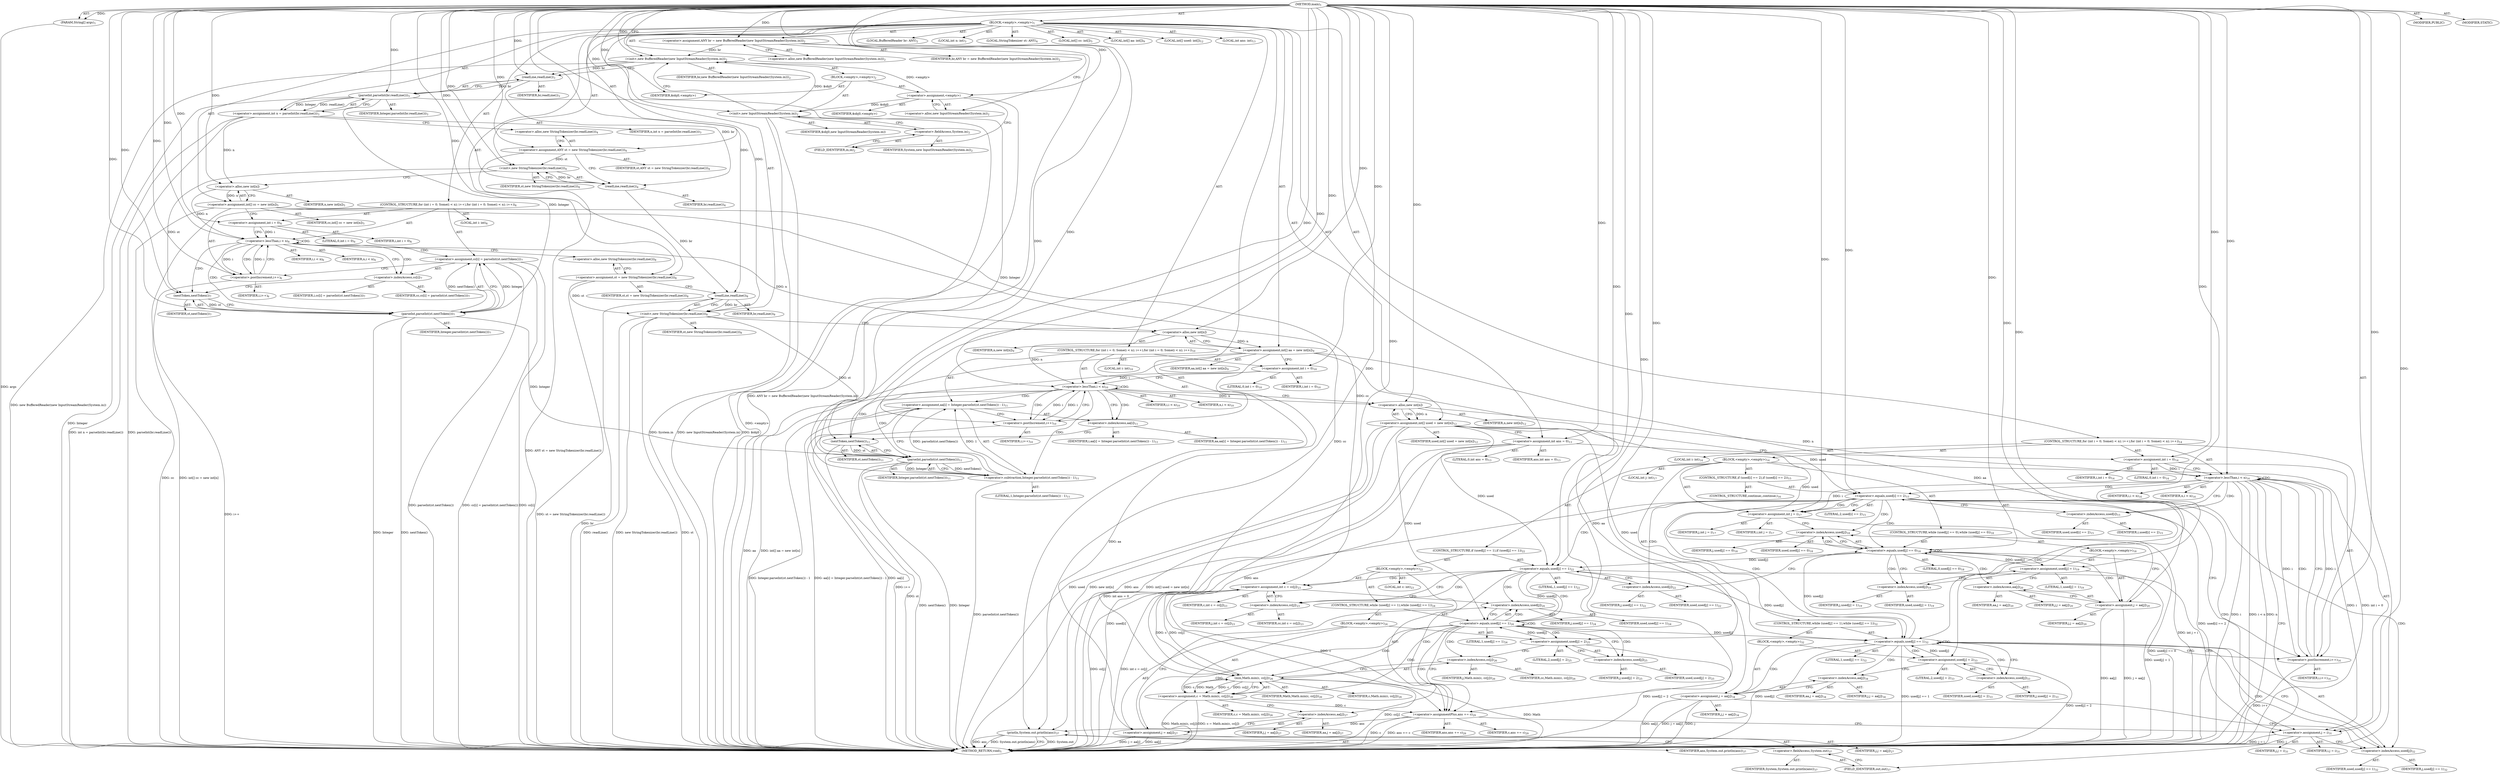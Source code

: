 digraph "main" {  
"22" [label = <(METHOD,main)<SUB>1</SUB>> ]
"23" [label = <(PARAM,String[] args)<SUB>1</SUB>> ]
"24" [label = <(BLOCK,&lt;empty&gt;,&lt;empty&gt;)<SUB>1</SUB>> ]
"4" [label = <(LOCAL,BufferedReader br: ANY)<SUB>2</SUB>> ]
"25" [label = <(&lt;operator&gt;.assignment,ANY br = new BufferedReader(new InputStreamReader(System.in)))<SUB>2</SUB>> ]
"26" [label = <(IDENTIFIER,br,ANY br = new BufferedReader(new InputStreamReader(System.in)))<SUB>2</SUB>> ]
"27" [label = <(&lt;operator&gt;.alloc,new BufferedReader(new InputStreamReader(System.in)))<SUB>2</SUB>> ]
"28" [label = <(&lt;init&gt;,new BufferedReader(new InputStreamReader(System.in)))<SUB>2</SUB>> ]
"3" [label = <(IDENTIFIER,br,new BufferedReader(new InputStreamReader(System.in)))<SUB>2</SUB>> ]
"29" [label = <(BLOCK,&lt;empty&gt;,&lt;empty&gt;)<SUB>2</SUB>> ]
"30" [label = <(&lt;operator&gt;.assignment,&lt;empty&gt;)> ]
"31" [label = <(IDENTIFIER,$obj0,&lt;empty&gt;)> ]
"32" [label = <(&lt;operator&gt;.alloc,new InputStreamReader(System.in))<SUB>2</SUB>> ]
"33" [label = <(&lt;init&gt;,new InputStreamReader(System.in))<SUB>2</SUB>> ]
"34" [label = <(IDENTIFIER,$obj0,new InputStreamReader(System.in))> ]
"35" [label = <(&lt;operator&gt;.fieldAccess,System.in)<SUB>2</SUB>> ]
"36" [label = <(IDENTIFIER,System,new InputStreamReader(System.in))<SUB>2</SUB>> ]
"37" [label = <(FIELD_IDENTIFIER,in,in)<SUB>2</SUB>> ]
"38" [label = <(IDENTIFIER,$obj0,&lt;empty&gt;)> ]
"39" [label = <(LOCAL,int n: int)<SUB>3</SUB>> ]
"40" [label = <(&lt;operator&gt;.assignment,int n = parseInt(br.readLine()))<SUB>3</SUB>> ]
"41" [label = <(IDENTIFIER,n,int n = parseInt(br.readLine()))<SUB>3</SUB>> ]
"42" [label = <(parseInt,parseInt(br.readLine()))<SUB>3</SUB>> ]
"43" [label = <(IDENTIFIER,Integer,parseInt(br.readLine()))<SUB>3</SUB>> ]
"44" [label = <(readLine,readLine())<SUB>3</SUB>> ]
"45" [label = <(IDENTIFIER,br,readLine())<SUB>3</SUB>> ]
"6" [label = <(LOCAL,StringTokenizer st: ANY)<SUB>4</SUB>> ]
"46" [label = <(&lt;operator&gt;.assignment,ANY st = new StringTokenizer(br.readLine()))<SUB>4</SUB>> ]
"47" [label = <(IDENTIFIER,st,ANY st = new StringTokenizer(br.readLine()))<SUB>4</SUB>> ]
"48" [label = <(&lt;operator&gt;.alloc,new StringTokenizer(br.readLine()))<SUB>4</SUB>> ]
"49" [label = <(&lt;init&gt;,new StringTokenizer(br.readLine()))<SUB>4</SUB>> ]
"5" [label = <(IDENTIFIER,st,new StringTokenizer(br.readLine()))<SUB>4</SUB>> ]
"50" [label = <(readLine,readLine())<SUB>4</SUB>> ]
"51" [label = <(IDENTIFIER,br,readLine())<SUB>4</SUB>> ]
"52" [label = <(LOCAL,int[] cc: int[])<SUB>5</SUB>> ]
"53" [label = <(&lt;operator&gt;.assignment,int[] cc = new int[n])<SUB>5</SUB>> ]
"54" [label = <(IDENTIFIER,cc,int[] cc = new int[n])<SUB>5</SUB>> ]
"55" [label = <(&lt;operator&gt;.alloc,new int[n])> ]
"56" [label = <(IDENTIFIER,n,new int[n])<SUB>5</SUB>> ]
"57" [label = <(CONTROL_STRUCTURE,for (int i = 0; Some(i &lt; n); i++),for (int i = 0; Some(i &lt; n); i++))<SUB>6</SUB>> ]
"58" [label = <(LOCAL,int i: int)<SUB>6</SUB>> ]
"59" [label = <(&lt;operator&gt;.assignment,int i = 0)<SUB>6</SUB>> ]
"60" [label = <(IDENTIFIER,i,int i = 0)<SUB>6</SUB>> ]
"61" [label = <(LITERAL,0,int i = 0)<SUB>6</SUB>> ]
"62" [label = <(&lt;operator&gt;.lessThan,i &lt; n)<SUB>6</SUB>> ]
"63" [label = <(IDENTIFIER,i,i &lt; n)<SUB>6</SUB>> ]
"64" [label = <(IDENTIFIER,n,i &lt; n)<SUB>6</SUB>> ]
"65" [label = <(&lt;operator&gt;.postIncrement,i++)<SUB>6</SUB>> ]
"66" [label = <(IDENTIFIER,i,i++)<SUB>6</SUB>> ]
"67" [label = <(&lt;operator&gt;.assignment,cc[i] = parseInt(st.nextToken()))<SUB>7</SUB>> ]
"68" [label = <(&lt;operator&gt;.indexAccess,cc[i])<SUB>7</SUB>> ]
"69" [label = <(IDENTIFIER,cc,cc[i] = parseInt(st.nextToken()))<SUB>7</SUB>> ]
"70" [label = <(IDENTIFIER,i,cc[i] = parseInt(st.nextToken()))<SUB>7</SUB>> ]
"71" [label = <(parseInt,parseInt(st.nextToken()))<SUB>7</SUB>> ]
"72" [label = <(IDENTIFIER,Integer,parseInt(st.nextToken()))<SUB>7</SUB>> ]
"73" [label = <(nextToken,nextToken())<SUB>7</SUB>> ]
"74" [label = <(IDENTIFIER,st,nextToken())<SUB>7</SUB>> ]
"75" [label = <(&lt;operator&gt;.assignment,st = new StringTokenizer(br.readLine()))<SUB>8</SUB>> ]
"76" [label = <(IDENTIFIER,st,st = new StringTokenizer(br.readLine()))<SUB>8</SUB>> ]
"77" [label = <(&lt;operator&gt;.alloc,new StringTokenizer(br.readLine()))<SUB>8</SUB>> ]
"78" [label = <(&lt;init&gt;,new StringTokenizer(br.readLine()))<SUB>8</SUB>> ]
"7" [label = <(IDENTIFIER,st,new StringTokenizer(br.readLine()))<SUB>8</SUB>> ]
"79" [label = <(readLine,readLine())<SUB>8</SUB>> ]
"80" [label = <(IDENTIFIER,br,readLine())<SUB>8</SUB>> ]
"81" [label = <(LOCAL,int[] aa: int[])<SUB>9</SUB>> ]
"82" [label = <(&lt;operator&gt;.assignment,int[] aa = new int[n])<SUB>9</SUB>> ]
"83" [label = <(IDENTIFIER,aa,int[] aa = new int[n])<SUB>9</SUB>> ]
"84" [label = <(&lt;operator&gt;.alloc,new int[n])> ]
"85" [label = <(IDENTIFIER,n,new int[n])<SUB>9</SUB>> ]
"86" [label = <(CONTROL_STRUCTURE,for (int i = 0; Some(i &lt; n); i++),for (int i = 0; Some(i &lt; n); i++))<SUB>10</SUB>> ]
"87" [label = <(LOCAL,int i: int)<SUB>10</SUB>> ]
"88" [label = <(&lt;operator&gt;.assignment,int i = 0)<SUB>10</SUB>> ]
"89" [label = <(IDENTIFIER,i,int i = 0)<SUB>10</SUB>> ]
"90" [label = <(LITERAL,0,int i = 0)<SUB>10</SUB>> ]
"91" [label = <(&lt;operator&gt;.lessThan,i &lt; n)<SUB>10</SUB>> ]
"92" [label = <(IDENTIFIER,i,i &lt; n)<SUB>10</SUB>> ]
"93" [label = <(IDENTIFIER,n,i &lt; n)<SUB>10</SUB>> ]
"94" [label = <(&lt;operator&gt;.postIncrement,i++)<SUB>10</SUB>> ]
"95" [label = <(IDENTIFIER,i,i++)<SUB>10</SUB>> ]
"96" [label = <(&lt;operator&gt;.assignment,aa[i] = Integer.parseInt(st.nextToken()) - 1)<SUB>11</SUB>> ]
"97" [label = <(&lt;operator&gt;.indexAccess,aa[i])<SUB>11</SUB>> ]
"98" [label = <(IDENTIFIER,aa,aa[i] = Integer.parseInt(st.nextToken()) - 1)<SUB>11</SUB>> ]
"99" [label = <(IDENTIFIER,i,aa[i] = Integer.parseInt(st.nextToken()) - 1)<SUB>11</SUB>> ]
"100" [label = <(&lt;operator&gt;.subtraction,Integer.parseInt(st.nextToken()) - 1)<SUB>11</SUB>> ]
"101" [label = <(parseInt,parseInt(st.nextToken()))<SUB>11</SUB>> ]
"102" [label = <(IDENTIFIER,Integer,parseInt(st.nextToken()))<SUB>11</SUB>> ]
"103" [label = <(nextToken,nextToken())<SUB>11</SUB>> ]
"104" [label = <(IDENTIFIER,st,nextToken())<SUB>11</SUB>> ]
"105" [label = <(LITERAL,1,Integer.parseInt(st.nextToken()) - 1)<SUB>11</SUB>> ]
"106" [label = <(LOCAL,int[] used: int[])<SUB>12</SUB>> ]
"107" [label = <(&lt;operator&gt;.assignment,int[] used = new int[n])<SUB>12</SUB>> ]
"108" [label = <(IDENTIFIER,used,int[] used = new int[n])<SUB>12</SUB>> ]
"109" [label = <(&lt;operator&gt;.alloc,new int[n])> ]
"110" [label = <(IDENTIFIER,n,new int[n])<SUB>12</SUB>> ]
"111" [label = <(LOCAL,int ans: int)<SUB>13</SUB>> ]
"112" [label = <(&lt;operator&gt;.assignment,int ans = 0)<SUB>13</SUB>> ]
"113" [label = <(IDENTIFIER,ans,int ans = 0)<SUB>13</SUB>> ]
"114" [label = <(LITERAL,0,int ans = 0)<SUB>13</SUB>> ]
"115" [label = <(CONTROL_STRUCTURE,for (int i = 0; Some(i &lt; n); i++),for (int i = 0; Some(i &lt; n); i++))<SUB>14</SUB>> ]
"116" [label = <(LOCAL,int i: int)<SUB>14</SUB>> ]
"117" [label = <(&lt;operator&gt;.assignment,int i = 0)<SUB>14</SUB>> ]
"118" [label = <(IDENTIFIER,i,int i = 0)<SUB>14</SUB>> ]
"119" [label = <(LITERAL,0,int i = 0)<SUB>14</SUB>> ]
"120" [label = <(&lt;operator&gt;.lessThan,i &lt; n)<SUB>14</SUB>> ]
"121" [label = <(IDENTIFIER,i,i &lt; n)<SUB>14</SUB>> ]
"122" [label = <(IDENTIFIER,n,i &lt; n)<SUB>14</SUB>> ]
"123" [label = <(&lt;operator&gt;.postIncrement,i++)<SUB>14</SUB>> ]
"124" [label = <(IDENTIFIER,i,i++)<SUB>14</SUB>> ]
"125" [label = <(BLOCK,&lt;empty&gt;,&lt;empty&gt;)<SUB>14</SUB>> ]
"126" [label = <(CONTROL_STRUCTURE,if (used[i] == 2),if (used[i] == 2))<SUB>15</SUB>> ]
"127" [label = <(&lt;operator&gt;.equals,used[i] == 2)<SUB>15</SUB>> ]
"128" [label = <(&lt;operator&gt;.indexAccess,used[i])<SUB>15</SUB>> ]
"129" [label = <(IDENTIFIER,used,used[i] == 2)<SUB>15</SUB>> ]
"130" [label = <(IDENTIFIER,i,used[i] == 2)<SUB>15</SUB>> ]
"131" [label = <(LITERAL,2,used[i] == 2)<SUB>15</SUB>> ]
"132" [label = <(CONTROL_STRUCTURE,continue;,continue;)<SUB>16</SUB>> ]
"133" [label = <(LOCAL,int j: int)<SUB>17</SUB>> ]
"134" [label = <(&lt;operator&gt;.assignment,int j = i)<SUB>17</SUB>> ]
"135" [label = <(IDENTIFIER,j,int j = i)<SUB>17</SUB>> ]
"136" [label = <(IDENTIFIER,i,int j = i)<SUB>17</SUB>> ]
"137" [label = <(CONTROL_STRUCTURE,while (used[j] == 0),while (used[j] == 0))<SUB>18</SUB>> ]
"138" [label = <(&lt;operator&gt;.equals,used[j] == 0)<SUB>18</SUB>> ]
"139" [label = <(&lt;operator&gt;.indexAccess,used[j])<SUB>18</SUB>> ]
"140" [label = <(IDENTIFIER,used,used[j] == 0)<SUB>18</SUB>> ]
"141" [label = <(IDENTIFIER,j,used[j] == 0)<SUB>18</SUB>> ]
"142" [label = <(LITERAL,0,used[j] == 0)<SUB>18</SUB>> ]
"143" [label = <(BLOCK,&lt;empty&gt;,&lt;empty&gt;)<SUB>18</SUB>> ]
"144" [label = <(&lt;operator&gt;.assignment,used[j] = 1)<SUB>19</SUB>> ]
"145" [label = <(&lt;operator&gt;.indexAccess,used[j])<SUB>19</SUB>> ]
"146" [label = <(IDENTIFIER,used,used[j] = 1)<SUB>19</SUB>> ]
"147" [label = <(IDENTIFIER,j,used[j] = 1)<SUB>19</SUB>> ]
"148" [label = <(LITERAL,1,used[j] = 1)<SUB>19</SUB>> ]
"149" [label = <(&lt;operator&gt;.assignment,j = aa[j])<SUB>20</SUB>> ]
"150" [label = <(IDENTIFIER,j,j = aa[j])<SUB>20</SUB>> ]
"151" [label = <(&lt;operator&gt;.indexAccess,aa[j])<SUB>20</SUB>> ]
"152" [label = <(IDENTIFIER,aa,j = aa[j])<SUB>20</SUB>> ]
"153" [label = <(IDENTIFIER,j,j = aa[j])<SUB>20</SUB>> ]
"154" [label = <(CONTROL_STRUCTURE,if (used[j] == 1),if (used[j] == 1))<SUB>22</SUB>> ]
"155" [label = <(&lt;operator&gt;.equals,used[j] == 1)<SUB>22</SUB>> ]
"156" [label = <(&lt;operator&gt;.indexAccess,used[j])<SUB>22</SUB>> ]
"157" [label = <(IDENTIFIER,used,used[j] == 1)<SUB>22</SUB>> ]
"158" [label = <(IDENTIFIER,j,used[j] == 1)<SUB>22</SUB>> ]
"159" [label = <(LITERAL,1,used[j] == 1)<SUB>22</SUB>> ]
"160" [label = <(BLOCK,&lt;empty&gt;,&lt;empty&gt;)<SUB>22</SUB>> ]
"161" [label = <(LOCAL,int c: int)<SUB>23</SUB>> ]
"162" [label = <(&lt;operator&gt;.assignment,int c = cc[j])<SUB>23</SUB>> ]
"163" [label = <(IDENTIFIER,c,int c = cc[j])<SUB>23</SUB>> ]
"164" [label = <(&lt;operator&gt;.indexAccess,cc[j])<SUB>23</SUB>> ]
"165" [label = <(IDENTIFIER,cc,int c = cc[j])<SUB>23</SUB>> ]
"166" [label = <(IDENTIFIER,j,int c = cc[j])<SUB>23</SUB>> ]
"167" [label = <(CONTROL_STRUCTURE,while (used[j] == 1),while (used[j] == 1))<SUB>24</SUB>> ]
"168" [label = <(&lt;operator&gt;.equals,used[j] == 1)<SUB>24</SUB>> ]
"169" [label = <(&lt;operator&gt;.indexAccess,used[j])<SUB>24</SUB>> ]
"170" [label = <(IDENTIFIER,used,used[j] == 1)<SUB>24</SUB>> ]
"171" [label = <(IDENTIFIER,j,used[j] == 1)<SUB>24</SUB>> ]
"172" [label = <(LITERAL,1,used[j] == 1)<SUB>24</SUB>> ]
"173" [label = <(BLOCK,&lt;empty&gt;,&lt;empty&gt;)<SUB>24</SUB>> ]
"174" [label = <(&lt;operator&gt;.assignment,used[j] = 2)<SUB>25</SUB>> ]
"175" [label = <(&lt;operator&gt;.indexAccess,used[j])<SUB>25</SUB>> ]
"176" [label = <(IDENTIFIER,used,used[j] = 2)<SUB>25</SUB>> ]
"177" [label = <(IDENTIFIER,j,used[j] = 2)<SUB>25</SUB>> ]
"178" [label = <(LITERAL,2,used[j] = 2)<SUB>25</SUB>> ]
"179" [label = <(&lt;operator&gt;.assignment,c = Math.min(c, cc[j]))<SUB>26</SUB>> ]
"180" [label = <(IDENTIFIER,c,c = Math.min(c, cc[j]))<SUB>26</SUB>> ]
"181" [label = <(min,Math.min(c, cc[j]))<SUB>26</SUB>> ]
"182" [label = <(IDENTIFIER,Math,Math.min(c, cc[j]))<SUB>26</SUB>> ]
"183" [label = <(IDENTIFIER,c,Math.min(c, cc[j]))<SUB>26</SUB>> ]
"184" [label = <(&lt;operator&gt;.indexAccess,cc[j])<SUB>26</SUB>> ]
"185" [label = <(IDENTIFIER,cc,Math.min(c, cc[j]))<SUB>26</SUB>> ]
"186" [label = <(IDENTIFIER,j,Math.min(c, cc[j]))<SUB>26</SUB>> ]
"187" [label = <(&lt;operator&gt;.assignment,j = aa[j])<SUB>27</SUB>> ]
"188" [label = <(IDENTIFIER,j,j = aa[j])<SUB>27</SUB>> ]
"189" [label = <(&lt;operator&gt;.indexAccess,aa[j])<SUB>27</SUB>> ]
"190" [label = <(IDENTIFIER,aa,j = aa[j])<SUB>27</SUB>> ]
"191" [label = <(IDENTIFIER,j,j = aa[j])<SUB>27</SUB>> ]
"192" [label = <(&lt;operator&gt;.assignmentPlus,ans += c)<SUB>29</SUB>> ]
"193" [label = <(IDENTIFIER,ans,ans += c)<SUB>29</SUB>> ]
"194" [label = <(IDENTIFIER,c,ans += c)<SUB>29</SUB>> ]
"195" [label = <(&lt;operator&gt;.assignment,j = i)<SUB>31</SUB>> ]
"196" [label = <(IDENTIFIER,j,j = i)<SUB>31</SUB>> ]
"197" [label = <(IDENTIFIER,i,j = i)<SUB>31</SUB>> ]
"198" [label = <(CONTROL_STRUCTURE,while (used[j] == 1),while (used[j] == 1))<SUB>32</SUB>> ]
"199" [label = <(&lt;operator&gt;.equals,used[j] == 1)<SUB>32</SUB>> ]
"200" [label = <(&lt;operator&gt;.indexAccess,used[j])<SUB>32</SUB>> ]
"201" [label = <(IDENTIFIER,used,used[j] == 1)<SUB>32</SUB>> ]
"202" [label = <(IDENTIFIER,j,used[j] == 1)<SUB>32</SUB>> ]
"203" [label = <(LITERAL,1,used[j] == 1)<SUB>32</SUB>> ]
"204" [label = <(BLOCK,&lt;empty&gt;,&lt;empty&gt;)<SUB>32</SUB>> ]
"205" [label = <(&lt;operator&gt;.assignment,used[j] = 2)<SUB>33</SUB>> ]
"206" [label = <(&lt;operator&gt;.indexAccess,used[j])<SUB>33</SUB>> ]
"207" [label = <(IDENTIFIER,used,used[j] = 2)<SUB>33</SUB>> ]
"208" [label = <(IDENTIFIER,j,used[j] = 2)<SUB>33</SUB>> ]
"209" [label = <(LITERAL,2,used[j] = 2)<SUB>33</SUB>> ]
"210" [label = <(&lt;operator&gt;.assignment,j = aa[j])<SUB>34</SUB>> ]
"211" [label = <(IDENTIFIER,j,j = aa[j])<SUB>34</SUB>> ]
"212" [label = <(&lt;operator&gt;.indexAccess,aa[j])<SUB>34</SUB>> ]
"213" [label = <(IDENTIFIER,aa,j = aa[j])<SUB>34</SUB>> ]
"214" [label = <(IDENTIFIER,j,j = aa[j])<SUB>34</SUB>> ]
"215" [label = <(println,System.out.println(ans))<SUB>37</SUB>> ]
"216" [label = <(&lt;operator&gt;.fieldAccess,System.out)<SUB>37</SUB>> ]
"217" [label = <(IDENTIFIER,System,System.out.println(ans))<SUB>37</SUB>> ]
"218" [label = <(FIELD_IDENTIFIER,out,out)<SUB>37</SUB>> ]
"219" [label = <(IDENTIFIER,ans,System.out.println(ans))<SUB>37</SUB>> ]
"220" [label = <(MODIFIER,PUBLIC)> ]
"221" [label = <(MODIFIER,STATIC)> ]
"222" [label = <(METHOD_RETURN,void)<SUB>1</SUB>> ]
  "22" -> "23"  [ label = "AST: "] 
  "22" -> "24"  [ label = "AST: "] 
  "22" -> "220"  [ label = "AST: "] 
  "22" -> "221"  [ label = "AST: "] 
  "22" -> "222"  [ label = "AST: "] 
  "24" -> "4"  [ label = "AST: "] 
  "24" -> "25"  [ label = "AST: "] 
  "24" -> "28"  [ label = "AST: "] 
  "24" -> "39"  [ label = "AST: "] 
  "24" -> "40"  [ label = "AST: "] 
  "24" -> "6"  [ label = "AST: "] 
  "24" -> "46"  [ label = "AST: "] 
  "24" -> "49"  [ label = "AST: "] 
  "24" -> "52"  [ label = "AST: "] 
  "24" -> "53"  [ label = "AST: "] 
  "24" -> "57"  [ label = "AST: "] 
  "24" -> "75"  [ label = "AST: "] 
  "24" -> "78"  [ label = "AST: "] 
  "24" -> "81"  [ label = "AST: "] 
  "24" -> "82"  [ label = "AST: "] 
  "24" -> "86"  [ label = "AST: "] 
  "24" -> "106"  [ label = "AST: "] 
  "24" -> "107"  [ label = "AST: "] 
  "24" -> "111"  [ label = "AST: "] 
  "24" -> "112"  [ label = "AST: "] 
  "24" -> "115"  [ label = "AST: "] 
  "24" -> "215"  [ label = "AST: "] 
  "25" -> "26"  [ label = "AST: "] 
  "25" -> "27"  [ label = "AST: "] 
  "28" -> "3"  [ label = "AST: "] 
  "28" -> "29"  [ label = "AST: "] 
  "29" -> "30"  [ label = "AST: "] 
  "29" -> "33"  [ label = "AST: "] 
  "29" -> "38"  [ label = "AST: "] 
  "30" -> "31"  [ label = "AST: "] 
  "30" -> "32"  [ label = "AST: "] 
  "33" -> "34"  [ label = "AST: "] 
  "33" -> "35"  [ label = "AST: "] 
  "35" -> "36"  [ label = "AST: "] 
  "35" -> "37"  [ label = "AST: "] 
  "40" -> "41"  [ label = "AST: "] 
  "40" -> "42"  [ label = "AST: "] 
  "42" -> "43"  [ label = "AST: "] 
  "42" -> "44"  [ label = "AST: "] 
  "44" -> "45"  [ label = "AST: "] 
  "46" -> "47"  [ label = "AST: "] 
  "46" -> "48"  [ label = "AST: "] 
  "49" -> "5"  [ label = "AST: "] 
  "49" -> "50"  [ label = "AST: "] 
  "50" -> "51"  [ label = "AST: "] 
  "53" -> "54"  [ label = "AST: "] 
  "53" -> "55"  [ label = "AST: "] 
  "55" -> "56"  [ label = "AST: "] 
  "57" -> "58"  [ label = "AST: "] 
  "57" -> "59"  [ label = "AST: "] 
  "57" -> "62"  [ label = "AST: "] 
  "57" -> "65"  [ label = "AST: "] 
  "57" -> "67"  [ label = "AST: "] 
  "59" -> "60"  [ label = "AST: "] 
  "59" -> "61"  [ label = "AST: "] 
  "62" -> "63"  [ label = "AST: "] 
  "62" -> "64"  [ label = "AST: "] 
  "65" -> "66"  [ label = "AST: "] 
  "67" -> "68"  [ label = "AST: "] 
  "67" -> "71"  [ label = "AST: "] 
  "68" -> "69"  [ label = "AST: "] 
  "68" -> "70"  [ label = "AST: "] 
  "71" -> "72"  [ label = "AST: "] 
  "71" -> "73"  [ label = "AST: "] 
  "73" -> "74"  [ label = "AST: "] 
  "75" -> "76"  [ label = "AST: "] 
  "75" -> "77"  [ label = "AST: "] 
  "78" -> "7"  [ label = "AST: "] 
  "78" -> "79"  [ label = "AST: "] 
  "79" -> "80"  [ label = "AST: "] 
  "82" -> "83"  [ label = "AST: "] 
  "82" -> "84"  [ label = "AST: "] 
  "84" -> "85"  [ label = "AST: "] 
  "86" -> "87"  [ label = "AST: "] 
  "86" -> "88"  [ label = "AST: "] 
  "86" -> "91"  [ label = "AST: "] 
  "86" -> "94"  [ label = "AST: "] 
  "86" -> "96"  [ label = "AST: "] 
  "88" -> "89"  [ label = "AST: "] 
  "88" -> "90"  [ label = "AST: "] 
  "91" -> "92"  [ label = "AST: "] 
  "91" -> "93"  [ label = "AST: "] 
  "94" -> "95"  [ label = "AST: "] 
  "96" -> "97"  [ label = "AST: "] 
  "96" -> "100"  [ label = "AST: "] 
  "97" -> "98"  [ label = "AST: "] 
  "97" -> "99"  [ label = "AST: "] 
  "100" -> "101"  [ label = "AST: "] 
  "100" -> "105"  [ label = "AST: "] 
  "101" -> "102"  [ label = "AST: "] 
  "101" -> "103"  [ label = "AST: "] 
  "103" -> "104"  [ label = "AST: "] 
  "107" -> "108"  [ label = "AST: "] 
  "107" -> "109"  [ label = "AST: "] 
  "109" -> "110"  [ label = "AST: "] 
  "112" -> "113"  [ label = "AST: "] 
  "112" -> "114"  [ label = "AST: "] 
  "115" -> "116"  [ label = "AST: "] 
  "115" -> "117"  [ label = "AST: "] 
  "115" -> "120"  [ label = "AST: "] 
  "115" -> "123"  [ label = "AST: "] 
  "115" -> "125"  [ label = "AST: "] 
  "117" -> "118"  [ label = "AST: "] 
  "117" -> "119"  [ label = "AST: "] 
  "120" -> "121"  [ label = "AST: "] 
  "120" -> "122"  [ label = "AST: "] 
  "123" -> "124"  [ label = "AST: "] 
  "125" -> "126"  [ label = "AST: "] 
  "125" -> "133"  [ label = "AST: "] 
  "125" -> "134"  [ label = "AST: "] 
  "125" -> "137"  [ label = "AST: "] 
  "125" -> "154"  [ label = "AST: "] 
  "125" -> "195"  [ label = "AST: "] 
  "125" -> "198"  [ label = "AST: "] 
  "126" -> "127"  [ label = "AST: "] 
  "126" -> "132"  [ label = "AST: "] 
  "127" -> "128"  [ label = "AST: "] 
  "127" -> "131"  [ label = "AST: "] 
  "128" -> "129"  [ label = "AST: "] 
  "128" -> "130"  [ label = "AST: "] 
  "134" -> "135"  [ label = "AST: "] 
  "134" -> "136"  [ label = "AST: "] 
  "137" -> "138"  [ label = "AST: "] 
  "137" -> "143"  [ label = "AST: "] 
  "138" -> "139"  [ label = "AST: "] 
  "138" -> "142"  [ label = "AST: "] 
  "139" -> "140"  [ label = "AST: "] 
  "139" -> "141"  [ label = "AST: "] 
  "143" -> "144"  [ label = "AST: "] 
  "143" -> "149"  [ label = "AST: "] 
  "144" -> "145"  [ label = "AST: "] 
  "144" -> "148"  [ label = "AST: "] 
  "145" -> "146"  [ label = "AST: "] 
  "145" -> "147"  [ label = "AST: "] 
  "149" -> "150"  [ label = "AST: "] 
  "149" -> "151"  [ label = "AST: "] 
  "151" -> "152"  [ label = "AST: "] 
  "151" -> "153"  [ label = "AST: "] 
  "154" -> "155"  [ label = "AST: "] 
  "154" -> "160"  [ label = "AST: "] 
  "155" -> "156"  [ label = "AST: "] 
  "155" -> "159"  [ label = "AST: "] 
  "156" -> "157"  [ label = "AST: "] 
  "156" -> "158"  [ label = "AST: "] 
  "160" -> "161"  [ label = "AST: "] 
  "160" -> "162"  [ label = "AST: "] 
  "160" -> "167"  [ label = "AST: "] 
  "160" -> "192"  [ label = "AST: "] 
  "162" -> "163"  [ label = "AST: "] 
  "162" -> "164"  [ label = "AST: "] 
  "164" -> "165"  [ label = "AST: "] 
  "164" -> "166"  [ label = "AST: "] 
  "167" -> "168"  [ label = "AST: "] 
  "167" -> "173"  [ label = "AST: "] 
  "168" -> "169"  [ label = "AST: "] 
  "168" -> "172"  [ label = "AST: "] 
  "169" -> "170"  [ label = "AST: "] 
  "169" -> "171"  [ label = "AST: "] 
  "173" -> "174"  [ label = "AST: "] 
  "173" -> "179"  [ label = "AST: "] 
  "173" -> "187"  [ label = "AST: "] 
  "174" -> "175"  [ label = "AST: "] 
  "174" -> "178"  [ label = "AST: "] 
  "175" -> "176"  [ label = "AST: "] 
  "175" -> "177"  [ label = "AST: "] 
  "179" -> "180"  [ label = "AST: "] 
  "179" -> "181"  [ label = "AST: "] 
  "181" -> "182"  [ label = "AST: "] 
  "181" -> "183"  [ label = "AST: "] 
  "181" -> "184"  [ label = "AST: "] 
  "184" -> "185"  [ label = "AST: "] 
  "184" -> "186"  [ label = "AST: "] 
  "187" -> "188"  [ label = "AST: "] 
  "187" -> "189"  [ label = "AST: "] 
  "189" -> "190"  [ label = "AST: "] 
  "189" -> "191"  [ label = "AST: "] 
  "192" -> "193"  [ label = "AST: "] 
  "192" -> "194"  [ label = "AST: "] 
  "195" -> "196"  [ label = "AST: "] 
  "195" -> "197"  [ label = "AST: "] 
  "198" -> "199"  [ label = "AST: "] 
  "198" -> "204"  [ label = "AST: "] 
  "199" -> "200"  [ label = "AST: "] 
  "199" -> "203"  [ label = "AST: "] 
  "200" -> "201"  [ label = "AST: "] 
  "200" -> "202"  [ label = "AST: "] 
  "204" -> "205"  [ label = "AST: "] 
  "204" -> "210"  [ label = "AST: "] 
  "205" -> "206"  [ label = "AST: "] 
  "205" -> "209"  [ label = "AST: "] 
  "206" -> "207"  [ label = "AST: "] 
  "206" -> "208"  [ label = "AST: "] 
  "210" -> "211"  [ label = "AST: "] 
  "210" -> "212"  [ label = "AST: "] 
  "212" -> "213"  [ label = "AST: "] 
  "212" -> "214"  [ label = "AST: "] 
  "215" -> "216"  [ label = "AST: "] 
  "215" -> "219"  [ label = "AST: "] 
  "216" -> "217"  [ label = "AST: "] 
  "216" -> "218"  [ label = "AST: "] 
  "25" -> "32"  [ label = "CFG: "] 
  "28" -> "44"  [ label = "CFG: "] 
  "40" -> "48"  [ label = "CFG: "] 
  "46" -> "50"  [ label = "CFG: "] 
  "49" -> "55"  [ label = "CFG: "] 
  "53" -> "59"  [ label = "CFG: "] 
  "75" -> "79"  [ label = "CFG: "] 
  "78" -> "84"  [ label = "CFG: "] 
  "82" -> "88"  [ label = "CFG: "] 
  "107" -> "112"  [ label = "CFG: "] 
  "112" -> "117"  [ label = "CFG: "] 
  "215" -> "222"  [ label = "CFG: "] 
  "27" -> "25"  [ label = "CFG: "] 
  "42" -> "40"  [ label = "CFG: "] 
  "48" -> "46"  [ label = "CFG: "] 
  "50" -> "49"  [ label = "CFG: "] 
  "55" -> "53"  [ label = "CFG: "] 
  "59" -> "62"  [ label = "CFG: "] 
  "62" -> "68"  [ label = "CFG: "] 
  "62" -> "77"  [ label = "CFG: "] 
  "65" -> "62"  [ label = "CFG: "] 
  "67" -> "65"  [ label = "CFG: "] 
  "77" -> "75"  [ label = "CFG: "] 
  "79" -> "78"  [ label = "CFG: "] 
  "84" -> "82"  [ label = "CFG: "] 
  "88" -> "91"  [ label = "CFG: "] 
  "91" -> "97"  [ label = "CFG: "] 
  "91" -> "109"  [ label = "CFG: "] 
  "94" -> "91"  [ label = "CFG: "] 
  "96" -> "94"  [ label = "CFG: "] 
  "109" -> "107"  [ label = "CFG: "] 
  "117" -> "120"  [ label = "CFG: "] 
  "120" -> "128"  [ label = "CFG: "] 
  "120" -> "218"  [ label = "CFG: "] 
  "123" -> "120"  [ label = "CFG: "] 
  "216" -> "215"  [ label = "CFG: "] 
  "30" -> "37"  [ label = "CFG: "] 
  "33" -> "28"  [ label = "CFG: "] 
  "44" -> "42"  [ label = "CFG: "] 
  "68" -> "73"  [ label = "CFG: "] 
  "71" -> "67"  [ label = "CFG: "] 
  "97" -> "103"  [ label = "CFG: "] 
  "100" -> "96"  [ label = "CFG: "] 
  "134" -> "139"  [ label = "CFG: "] 
  "195" -> "200"  [ label = "CFG: "] 
  "218" -> "216"  [ label = "CFG: "] 
  "32" -> "30"  [ label = "CFG: "] 
  "35" -> "33"  [ label = "CFG: "] 
  "73" -> "71"  [ label = "CFG: "] 
  "101" -> "100"  [ label = "CFG: "] 
  "127" -> "123"  [ label = "CFG: "] 
  "127" -> "134"  [ label = "CFG: "] 
  "138" -> "145"  [ label = "CFG: "] 
  "138" -> "156"  [ label = "CFG: "] 
  "155" -> "164"  [ label = "CFG: "] 
  "155" -> "195"  [ label = "CFG: "] 
  "199" -> "206"  [ label = "CFG: "] 
  "199" -> "123"  [ label = "CFG: "] 
  "37" -> "35"  [ label = "CFG: "] 
  "103" -> "101"  [ label = "CFG: "] 
  "128" -> "127"  [ label = "CFG: "] 
  "139" -> "138"  [ label = "CFG: "] 
  "144" -> "151"  [ label = "CFG: "] 
  "149" -> "139"  [ label = "CFG: "] 
  "156" -> "155"  [ label = "CFG: "] 
  "162" -> "169"  [ label = "CFG: "] 
  "192" -> "195"  [ label = "CFG: "] 
  "200" -> "199"  [ label = "CFG: "] 
  "205" -> "212"  [ label = "CFG: "] 
  "210" -> "200"  [ label = "CFG: "] 
  "145" -> "144"  [ label = "CFG: "] 
  "151" -> "149"  [ label = "CFG: "] 
  "164" -> "162"  [ label = "CFG: "] 
  "168" -> "175"  [ label = "CFG: "] 
  "168" -> "192"  [ label = "CFG: "] 
  "206" -> "205"  [ label = "CFG: "] 
  "212" -> "210"  [ label = "CFG: "] 
  "169" -> "168"  [ label = "CFG: "] 
  "174" -> "184"  [ label = "CFG: "] 
  "179" -> "189"  [ label = "CFG: "] 
  "187" -> "169"  [ label = "CFG: "] 
  "175" -> "174"  [ label = "CFG: "] 
  "181" -> "179"  [ label = "CFG: "] 
  "189" -> "187"  [ label = "CFG: "] 
  "184" -> "181"  [ label = "CFG: "] 
  "22" -> "27"  [ label = "CFG: "] 
  "23" -> "222"  [ label = "DDG: args"] 
  "25" -> "222"  [ label = "DDG: ANY br = new BufferedReader(new InputStreamReader(System.in))"] 
  "30" -> "222"  [ label = "DDG: &lt;empty&gt;"] 
  "33" -> "222"  [ label = "DDG: $obj0"] 
  "33" -> "222"  [ label = "DDG: System.in"] 
  "33" -> "222"  [ label = "DDG: new InputStreamReader(System.in)"] 
  "28" -> "222"  [ label = "DDG: new BufferedReader(new InputStreamReader(System.in))"] 
  "42" -> "222"  [ label = "DDG: Integer"] 
  "40" -> "222"  [ label = "DDG: parseInt(br.readLine())"] 
  "40" -> "222"  [ label = "DDG: int n = parseInt(br.readLine())"] 
  "46" -> "222"  [ label = "DDG: ANY st = new StringTokenizer(br.readLine())"] 
  "53" -> "222"  [ label = "DDG: cc"] 
  "53" -> "222"  [ label = "DDG: int[] cc = new int[n]"] 
  "75" -> "222"  [ label = "DDG: st = new StringTokenizer(br.readLine())"] 
  "78" -> "222"  [ label = "DDG: st"] 
  "79" -> "222"  [ label = "DDG: br"] 
  "78" -> "222"  [ label = "DDG: readLine()"] 
  "78" -> "222"  [ label = "DDG: new StringTokenizer(br.readLine())"] 
  "82" -> "222"  [ label = "DDG: aa"] 
  "82" -> "222"  [ label = "DDG: int[] aa = new int[n]"] 
  "107" -> "222"  [ label = "DDG: used"] 
  "107" -> "222"  [ label = "DDG: new int[n]"] 
  "107" -> "222"  [ label = "DDG: int[] used = new int[n]"] 
  "112" -> "222"  [ label = "DDG: int ans = 0"] 
  "117" -> "222"  [ label = "DDG: int i = 0"] 
  "120" -> "222"  [ label = "DDG: i"] 
  "120" -> "222"  [ label = "DDG: n"] 
  "120" -> "222"  [ label = "DDG: i &lt; n"] 
  "215" -> "222"  [ label = "DDG: System.out"] 
  "215" -> "222"  [ label = "DDG: ans"] 
  "215" -> "222"  [ label = "DDG: System.out.println(ans)"] 
  "127" -> "222"  [ label = "DDG: used[i]"] 
  "127" -> "222"  [ label = "DDG: used[i] == 2"] 
  "134" -> "222"  [ label = "DDG: int j = i"] 
  "138" -> "222"  [ label = "DDG: used[j] == 0"] 
  "162" -> "222"  [ label = "DDG: cc[j]"] 
  "162" -> "222"  [ label = "DDG: int c = cc[j]"] 
  "192" -> "222"  [ label = "DDG: c"] 
  "192" -> "222"  [ label = "DDG: ans += c"] 
  "195" -> "222"  [ label = "DDG: j"] 
  "195" -> "222"  [ label = "DDG: j = i"] 
  "199" -> "222"  [ label = "DDG: used[j]"] 
  "199" -> "222"  [ label = "DDG: used[j] == 1"] 
  "205" -> "222"  [ label = "DDG: used[j] = 2"] 
  "210" -> "222"  [ label = "DDG: j"] 
  "210" -> "222"  [ label = "DDG: aa[j]"] 
  "210" -> "222"  [ label = "DDG: j = aa[j]"] 
  "174" -> "222"  [ label = "DDG: used[j] = 2"] 
  "181" -> "222"  [ label = "DDG: cc[j]"] 
  "179" -> "222"  [ label = "DDG: Math.min(c, cc[j])"] 
  "179" -> "222"  [ label = "DDG: c = Math.min(c, cc[j])"] 
  "187" -> "222"  [ label = "DDG: aa[j]"] 
  "187" -> "222"  [ label = "DDG: j = aa[j]"] 
  "144" -> "222"  [ label = "DDG: used[j] = 1"] 
  "149" -> "222"  [ label = "DDG: aa[j]"] 
  "149" -> "222"  [ label = "DDG: j = aa[j]"] 
  "123" -> "222"  [ label = "DDG: i++"] 
  "96" -> "222"  [ label = "DDG: aa[i]"] 
  "101" -> "222"  [ label = "DDG: Integer"] 
  "103" -> "222"  [ label = "DDG: st"] 
  "101" -> "222"  [ label = "DDG: nextToken()"] 
  "100" -> "222"  [ label = "DDG: parseInt(st.nextToken())"] 
  "96" -> "222"  [ label = "DDG: Integer.parseInt(st.nextToken()) - 1"] 
  "96" -> "222"  [ label = "DDG: aa[i] = Integer.parseInt(st.nextToken()) - 1"] 
  "94" -> "222"  [ label = "DDG: i++"] 
  "67" -> "222"  [ label = "DDG: cc[i]"] 
  "71" -> "222"  [ label = "DDG: Integer"] 
  "71" -> "222"  [ label = "DDG: nextToken()"] 
  "67" -> "222"  [ label = "DDG: parseInt(st.nextToken())"] 
  "67" -> "222"  [ label = "DDG: cc[i] = parseInt(st.nextToken())"] 
  "65" -> "222"  [ label = "DDG: i++"] 
  "181" -> "222"  [ label = "DDG: Math"] 
  "22" -> "23"  [ label = "DDG: "] 
  "22" -> "25"  [ label = "DDG: "] 
  "42" -> "40"  [ label = "DDG: Integer"] 
  "42" -> "40"  [ label = "DDG: readLine()"] 
  "22" -> "46"  [ label = "DDG: "] 
  "55" -> "53"  [ label = "DDG: n"] 
  "22" -> "75"  [ label = "DDG: "] 
  "84" -> "82"  [ label = "DDG: n"] 
  "109" -> "107"  [ label = "DDG: n"] 
  "22" -> "112"  [ label = "DDG: "] 
  "25" -> "28"  [ label = "DDG: br"] 
  "22" -> "28"  [ label = "DDG: "] 
  "30" -> "28"  [ label = "DDG: &lt;empty&gt;"] 
  "33" -> "28"  [ label = "DDG: $obj0"] 
  "46" -> "49"  [ label = "DDG: st"] 
  "22" -> "49"  [ label = "DDG: "] 
  "50" -> "49"  [ label = "DDG: br"] 
  "22" -> "59"  [ label = "DDG: "] 
  "71" -> "67"  [ label = "DDG: Integer"] 
  "71" -> "67"  [ label = "DDG: nextToken()"] 
  "75" -> "78"  [ label = "DDG: st"] 
  "22" -> "78"  [ label = "DDG: "] 
  "79" -> "78"  [ label = "DDG: br"] 
  "22" -> "88"  [ label = "DDG: "] 
  "100" -> "96"  [ label = "DDG: parseInt(st.nextToken())"] 
  "100" -> "96"  [ label = "DDG: 1"] 
  "22" -> "117"  [ label = "DDG: "] 
  "112" -> "215"  [ label = "DDG: ans"] 
  "192" -> "215"  [ label = "DDG: ans"] 
  "22" -> "215"  [ label = "DDG: "] 
  "22" -> "30"  [ label = "DDG: "] 
  "22" -> "38"  [ label = "DDG: "] 
  "22" -> "42"  [ label = "DDG: "] 
  "44" -> "42"  [ label = "DDG: br"] 
  "44" -> "50"  [ label = "DDG: br"] 
  "22" -> "50"  [ label = "DDG: "] 
  "40" -> "55"  [ label = "DDG: n"] 
  "22" -> "55"  [ label = "DDG: "] 
  "59" -> "62"  [ label = "DDG: i"] 
  "65" -> "62"  [ label = "DDG: i"] 
  "22" -> "62"  [ label = "DDG: "] 
  "55" -> "62"  [ label = "DDG: n"] 
  "62" -> "65"  [ label = "DDG: i"] 
  "22" -> "65"  [ label = "DDG: "] 
  "50" -> "79"  [ label = "DDG: br"] 
  "22" -> "79"  [ label = "DDG: "] 
  "62" -> "84"  [ label = "DDG: n"] 
  "22" -> "84"  [ label = "DDG: "] 
  "88" -> "91"  [ label = "DDG: i"] 
  "94" -> "91"  [ label = "DDG: i"] 
  "22" -> "91"  [ label = "DDG: "] 
  "84" -> "91"  [ label = "DDG: n"] 
  "91" -> "94"  [ label = "DDG: i"] 
  "22" -> "94"  [ label = "DDG: "] 
  "91" -> "109"  [ label = "DDG: n"] 
  "22" -> "109"  [ label = "DDG: "] 
  "117" -> "120"  [ label = "DDG: i"] 
  "123" -> "120"  [ label = "DDG: i"] 
  "22" -> "120"  [ label = "DDG: "] 
  "109" -> "120"  [ label = "DDG: n"] 
  "120" -> "123"  [ label = "DDG: i"] 
  "22" -> "123"  [ label = "DDG: "] 
  "120" -> "134"  [ label = "DDG: i"] 
  "22" -> "134"  [ label = "DDG: "] 
  "22" -> "195"  [ label = "DDG: "] 
  "120" -> "195"  [ label = "DDG: i"] 
  "30" -> "33"  [ label = "DDG: $obj0"] 
  "22" -> "33"  [ label = "DDG: "] 
  "28" -> "44"  [ label = "DDG: br"] 
  "22" -> "44"  [ label = "DDG: "] 
  "42" -> "71"  [ label = "DDG: Integer"] 
  "22" -> "71"  [ label = "DDG: "] 
  "73" -> "71"  [ label = "DDG: st"] 
  "101" -> "100"  [ label = "DDG: Integer"] 
  "101" -> "100"  [ label = "DDG: nextToken()"] 
  "22" -> "100"  [ label = "DDG: "] 
  "49" -> "73"  [ label = "DDG: st"] 
  "22" -> "73"  [ label = "DDG: "] 
  "42" -> "101"  [ label = "DDG: Integer"] 
  "71" -> "101"  [ label = "DDG: Integer"] 
  "22" -> "101"  [ label = "DDG: "] 
  "103" -> "101"  [ label = "DDG: st"] 
  "107" -> "127"  [ label = "DDG: used"] 
  "22" -> "127"  [ label = "DDG: "] 
  "107" -> "138"  [ label = "DDG: used"] 
  "199" -> "138"  [ label = "DDG: used[j]"] 
  "144" -> "138"  [ label = "DDG: used[j]"] 
  "22" -> "138"  [ label = "DDG: "] 
  "22" -> "144"  [ label = "DDG: "] 
  "82" -> "149"  [ label = "DDG: aa"] 
  "107" -> "155"  [ label = "DDG: used"] 
  "138" -> "155"  [ label = "DDG: used[j]"] 
  "22" -> "155"  [ label = "DDG: "] 
  "53" -> "162"  [ label = "DDG: cc"] 
  "181" -> "162"  [ label = "DDG: cc[j]"] 
  "162" -> "192"  [ label = "DDG: c"] 
  "179" -> "192"  [ label = "DDG: c"] 
  "22" -> "192"  [ label = "DDG: "] 
  "107" -> "199"  [ label = "DDG: used"] 
  "155" -> "199"  [ label = "DDG: used[j]"] 
  "168" -> "199"  [ label = "DDG: used[j]"] 
  "205" -> "199"  [ label = "DDG: used[j]"] 
  "22" -> "199"  [ label = "DDG: "] 
  "22" -> "205"  [ label = "DDG: "] 
  "82" -> "210"  [ label = "DDG: aa"] 
  "78" -> "103"  [ label = "DDG: st"] 
  "22" -> "103"  [ label = "DDG: "] 
  "112" -> "192"  [ label = "DDG: ans"] 
  "107" -> "168"  [ label = "DDG: used"] 
  "155" -> "168"  [ label = "DDG: used[j]"] 
  "174" -> "168"  [ label = "DDG: used[j]"] 
  "22" -> "168"  [ label = "DDG: "] 
  "22" -> "174"  [ label = "DDG: "] 
  "181" -> "179"  [ label = "DDG: Math"] 
  "181" -> "179"  [ label = "DDG: c"] 
  "181" -> "179"  [ label = "DDG: cc[j]"] 
  "82" -> "187"  [ label = "DDG: aa"] 
  "22" -> "181"  [ label = "DDG: "] 
  "162" -> "181"  [ label = "DDG: c"] 
  "179" -> "181"  [ label = "DDG: c"] 
  "53" -> "181"  [ label = "DDG: cc"] 
  "62" -> "68"  [ label = "CDG: "] 
  "62" -> "73"  [ label = "CDG: "] 
  "62" -> "67"  [ label = "CDG: "] 
  "62" -> "65"  [ label = "CDG: "] 
  "62" -> "71"  [ label = "CDG: "] 
  "62" -> "62"  [ label = "CDG: "] 
  "91" -> "94"  [ label = "CDG: "] 
  "91" -> "96"  [ label = "CDG: "] 
  "91" -> "103"  [ label = "CDG: "] 
  "91" -> "97"  [ label = "CDG: "] 
  "91" -> "91"  [ label = "CDG: "] 
  "91" -> "101"  [ label = "CDG: "] 
  "91" -> "100"  [ label = "CDG: "] 
  "120" -> "120"  [ label = "CDG: "] 
  "120" -> "128"  [ label = "CDG: "] 
  "120" -> "127"  [ label = "CDG: "] 
  "120" -> "123"  [ label = "CDG: "] 
  "127" -> "134"  [ label = "CDG: "] 
  "127" -> "138"  [ label = "CDG: "] 
  "127" -> "195"  [ label = "CDG: "] 
  "127" -> "155"  [ label = "CDG: "] 
  "127" -> "139"  [ label = "CDG: "] 
  "127" -> "200"  [ label = "CDG: "] 
  "127" -> "199"  [ label = "CDG: "] 
  "127" -> "156"  [ label = "CDG: "] 
  "138" -> "145"  [ label = "CDG: "] 
  "138" -> "149"  [ label = "CDG: "] 
  "138" -> "151"  [ label = "CDG: "] 
  "138" -> "144"  [ label = "CDG: "] 
  "138" -> "138"  [ label = "CDG: "] 
  "138" -> "139"  [ label = "CDG: "] 
  "155" -> "192"  [ label = "CDG: "] 
  "155" -> "169"  [ label = "CDG: "] 
  "155" -> "162"  [ label = "CDG: "] 
  "155" -> "168"  [ label = "CDG: "] 
  "155" -> "164"  [ label = "CDG: "] 
  "199" -> "206"  [ label = "CDG: "] 
  "199" -> "212"  [ label = "CDG: "] 
  "199" -> "205"  [ label = "CDG: "] 
  "199" -> "210"  [ label = "CDG: "] 
  "199" -> "200"  [ label = "CDG: "] 
  "199" -> "199"  [ label = "CDG: "] 
  "168" -> "169"  [ label = "CDG: "] 
  "168" -> "179"  [ label = "CDG: "] 
  "168" -> "189"  [ label = "CDG: "] 
  "168" -> "168"  [ label = "CDG: "] 
  "168" -> "181"  [ label = "CDG: "] 
  "168" -> "187"  [ label = "CDG: "] 
  "168" -> "184"  [ label = "CDG: "] 
  "168" -> "174"  [ label = "CDG: "] 
  "168" -> "175"  [ label = "CDG: "] 
}

